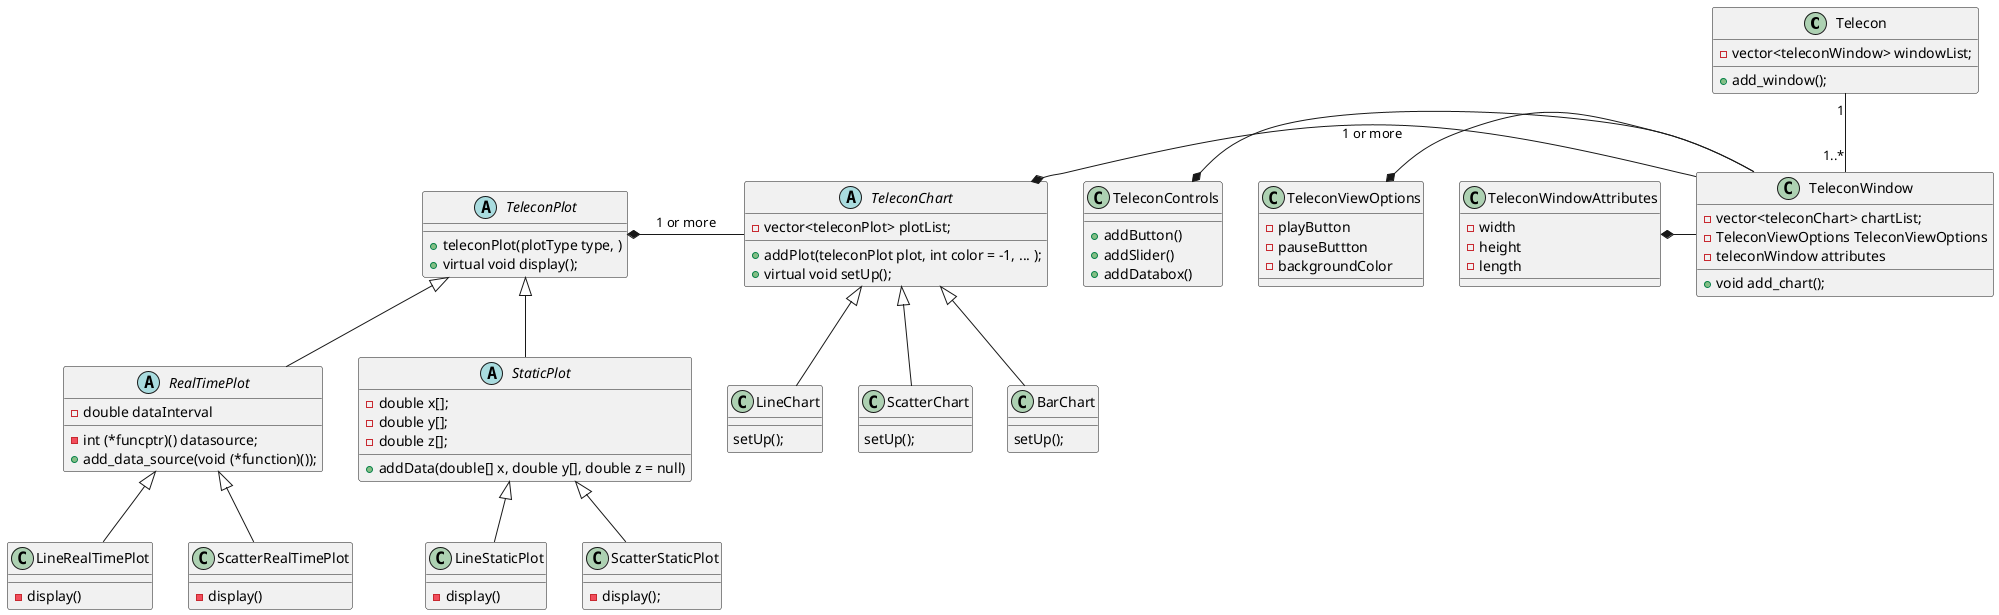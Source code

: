 
@startuml ClassDiagram


class Telecon {
    - vector<teleconWindow> windowList;
    + add_window();

}

class TeleconWindow {
    - vector<teleconChart> chartList;
    -TeleconViewOptions TeleconViewOptions
    -teleconWindow attributes
    + void add_chart();
}

class TeleconViewOptions {
    -playButton
    -pauseButtton
    -backgroundColor
}
class TeleconWindowAttributes{
    -width
    -height
    -length
}

class TeleconControls{
    + addButton()
    + addSlider()
    + addDatabox()

}

abstract class TeleconChart {
    -vector<teleconPlot> plotList;
    + addPlot(teleconPlot plot, int color = -1, ... );
    + virtual void setUp();
}

class LineChart extends TeleconChart {
    setUp();
}
class ScatterChart extends TeleconChart {
    setUp();
}
class BarChart extends TeleconChart  {
    setUp();
}


abstract class TeleconPlot {
    + teleconPlot(plotType type, )
    + virtual void display();
}

abstract class RealTimePlot extends TeleconPlot{
    - int (*funcptr)() datasource;
    - double dataInterval
    + add_data_source(void (*function)());
}

abstract class StaticPlot extends TeleconPlot{
    - double x[];
    - double y[];
    - double z[];
    + addData(double[] x, double y[], double z = null)

}

class LineRealTimePlot extends RealTimePlot {
    -display()
}
class ScatterRealTimePlot extends RealTimePlot {
    -display()
}
class LineStaticPlot extends StaticPlot {
    -display()
}
class ScatterStaticPlot extends StaticPlot {
    -display();
}

' enum plotType {
'     SCATTER
'     BAR 
'     LINE
'     REALTIME
'     ...
' }

TeleconPlot *- TeleconChart: 1 or more
TeleconChart *- TeleconWindow: 1 or more
Telecon "1" -- "1..*" TeleconWindow 

TeleconControls *- TeleconWindow

TeleconViewOptions *- TeleconWindow
TeleconWindowAttributes *- TeleconWindow


@enduml